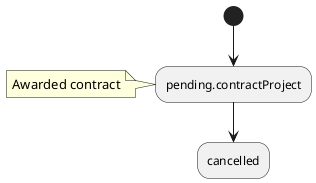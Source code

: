 @startuml
(*)--> pending.contractProject
note left
Awarded contract
end note
pending.contractProject --> cancelled

@enduml
